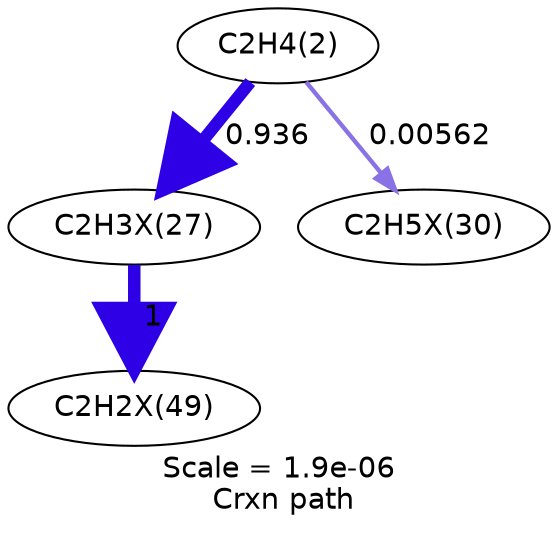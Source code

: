 digraph reaction_paths {
center=1;
s5 -> s13[fontname="Helvetica", style="setlinewidth(5.95)", arrowsize=2.98, color="0.7, 1.44, 0.9"
, label=" 0.936"];
s5 -> s14[fontname="Helvetica", style="setlinewidth(2.09)", arrowsize=1.04, color="0.7, 0.506, 0.9"
, label=" 0.00562"];
s13 -> s17[fontname="Helvetica", style="setlinewidth(6)", arrowsize=3, color="0.7, 1.5, 0.9"
, label=" 1"];
s5 [ fontname="Helvetica", label="C2H4(2)"];
s13 [ fontname="Helvetica", label="C2H3X(27)"];
s14 [ fontname="Helvetica", label="C2H5X(30)"];
s17 [ fontname="Helvetica", label="C2H2X(49)"];
 label = "Scale = 1.9e-06\l Crxn path";
 fontname = "Helvetica";
}
